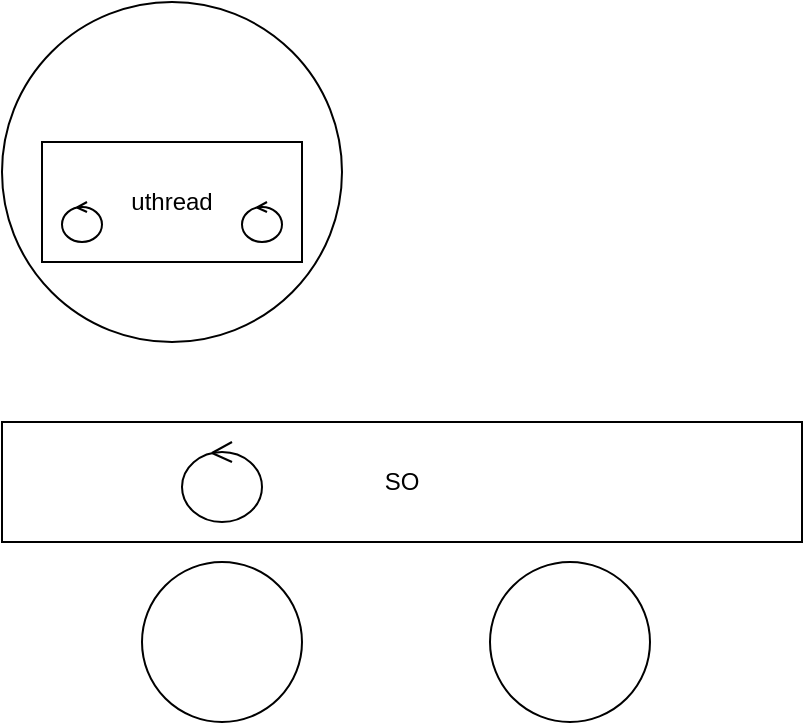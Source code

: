 <mxfile version="16.5.1" type="device" pages="2"><diagram id="dL5VzDqi7HNEsF7Y_SNx" name="Page-1"><mxGraphModel dx="770" dy="540" grid="1" gridSize="10" guides="1" tooltips="1" connect="1" arrows="1" fold="1" page="1" pageScale="1" pageWidth="827" pageHeight="1169" math="0" shadow="0"><root><mxCell id="0"/><mxCell id="1" parent="0"/><mxCell id="ATr0-H8tTWRv9ieW6L-m-9" value="" style="ellipse;whiteSpace=wrap;html=1;aspect=fixed;" vertex="1" parent="1"><mxGeometry x="150" y="90" width="170" height="170" as="geometry"/></mxCell><mxCell id="y2Fxxx1YGZyZpI8SRmZn-1" value="" style="ellipse;whiteSpace=wrap;html=1;aspect=fixed;" vertex="1" parent="1"><mxGeometry x="220" y="370" width="80" height="80" as="geometry"/></mxCell><mxCell id="y2Fxxx1YGZyZpI8SRmZn-2" value="" style="ellipse;whiteSpace=wrap;html=1;aspect=fixed;" vertex="1" parent="1"><mxGeometry x="394" y="370" width="80" height="80" as="geometry"/></mxCell><mxCell id="ATr0-H8tTWRv9ieW6L-m-1" value="uthread" style="rounded=0;whiteSpace=wrap;html=1;" vertex="1" parent="1"><mxGeometry x="170" y="160" width="130" height="60" as="geometry"/></mxCell><mxCell id="ATr0-H8tTWRv9ieW6L-m-5" value="SO" style="rounded=0;whiteSpace=wrap;html=1;" vertex="1" parent="1"><mxGeometry x="150" y="300" width="400" height="60" as="geometry"/></mxCell><mxCell id="ATr0-H8tTWRv9ieW6L-m-6" value="" style="ellipse;shape=umlControl;whiteSpace=wrap;html=1;" vertex="1" parent="1"><mxGeometry x="240" y="310" width="40" height="40" as="geometry"/></mxCell><mxCell id="ATr0-H8tTWRv9ieW6L-m-2" value="" style="ellipse;shape=umlControl;whiteSpace=wrap;html=1;" vertex="1" parent="1"><mxGeometry x="180" y="190" width="20" height="20" as="geometry"/></mxCell><mxCell id="ATr0-H8tTWRv9ieW6L-m-8" value="" style="ellipse;shape=umlControl;whiteSpace=wrap;html=1;" vertex="1" parent="1"><mxGeometry x="270" y="190" width="20" height="20" as="geometry"/></mxCell></root></mxGraphModel></diagram><diagram id="0G1PPBnqeYEppNOrZeec" name="Page-2"><mxGraphModel dx="513" dy="360" grid="1" gridSize="10" guides="1" tooltips="1" connect="1" arrows="1" fold="1" page="1" pageScale="1" pageWidth="827" pageHeight="1169" math="0" shadow="0"><root><mxCell id="38L1ulT0mQ9RPq0UNSbY-0"/><mxCell id="38L1ulT0mQ9RPq0UNSbY-1" parent="38L1ulT0mQ9RPq0UNSbY-0"/><mxCell id="38L1ulT0mQ9RPq0UNSbY-2" value="" style="verticalLabelPosition=bottom;verticalAlign=top;html=1;shape=mxgraph.basic.rect;fillColor2=none;strokeWidth=1;size=20;indent=5;" vertex="1" parent="38L1ulT0mQ9RPq0UNSbY-1"><mxGeometry x="200" y="80" width="80" height="200" as="geometry"/></mxCell><mxCell id="3w069yM5ZBtIH8Odu0-6-0" value="" style="verticalLabelPosition=bottom;verticalAlign=top;html=1;shape=mxgraph.basic.rect;fillColor2=none;strokeWidth=1;size=20;indent=5;" vertex="1" parent="38L1ulT0mQ9RPq0UNSbY-1"><mxGeometry x="440" y="80" width="80" height="200" as="geometry"/></mxCell><mxCell id="roJH_jWEt9adUcFoMShR-0" value="" style="verticalLabelPosition=bottom;verticalAlign=top;html=1;shape=mxgraph.basic.rect;fillColor2=none;strokeWidth=1;size=20;indent=5;" vertex="1" parent="38L1ulT0mQ9RPq0UNSbY-1"><mxGeometry x="200" y="80" width="80" height="20" as="geometry"/></mxCell><mxCell id="roJH_jWEt9adUcFoMShR-1" value="" style="verticalLabelPosition=bottom;verticalAlign=top;html=1;shape=mxgraph.basic.rect;fillColor2=none;strokeWidth=1;size=20;indent=5;" vertex="1" parent="38L1ulT0mQ9RPq0UNSbY-1"><mxGeometry x="440" y="80" width="80" height="20" as="geometry"/></mxCell><mxCell id="roJH_jWEt9adUcFoMShR-2" value="T1" style="text;html=1;align=center;verticalAlign=middle;resizable=0;points=[];autosize=1;strokeColor=none;fillColor=none;" vertex="1" parent="38L1ulT0mQ9RPq0UNSbY-1"><mxGeometry x="155" y="60" width="30" height="20" as="geometry"/></mxCell><mxCell id="roJH_jWEt9adUcFoMShR-3" value="T2" style="text;html=1;align=center;verticalAlign=middle;resizable=0;points=[];autosize=1;strokeColor=none;fillColor=none;" vertex="1" parent="38L1ulT0mQ9RPq0UNSbY-1"><mxGeometry x="400" y="60" width="30" height="20" as="geometry"/></mxCell><mxCell id="roJH_jWEt9adUcFoMShR-4" value="" style="endArrow=classic;html=1;rounded=0;" edge="1" parent="38L1ulT0mQ9RPq0UNSbY-1"><mxGeometry width="50" height="50" relative="1" as="geometry"><mxPoint x="300" y="160" as="sourcePoint"/><mxPoint x="420" y="160" as="targetPoint"/></mxGeometry></mxCell><mxCell id="roJH_jWEt9adUcFoMShR-6" value="" style="endArrow=classic;html=1;rounded=0;exitX=-0.029;exitY=0.367;exitDx=0;exitDy=0;exitPerimeter=0;" edge="1" parent="38L1ulT0mQ9RPq0UNSbY-1" source="roJH_jWEt9adUcFoMShR-0"><mxGeometry width="50" height="50" relative="1" as="geometry"><mxPoint x="140" y="180" as="sourcePoint"/><mxPoint x="198" y="250" as="targetPoint"/><Array as="points"><mxPoint x="160" y="87"/><mxPoint x="160" y="250"/></Array></mxGeometry></mxCell><mxCell id="roJH_jWEt9adUcFoMShR-8" value="" style="endArrow=classic;html=1;rounded=0;" edge="1" parent="38L1ulT0mQ9RPq0UNSbY-1"><mxGeometry width="50" height="50" relative="1" as="geometry"><mxPoint x="290" y="270" as="sourcePoint"/><mxPoint x="290" y="220" as="targetPoint"/></mxGeometry></mxCell></root></mxGraphModel></diagram></mxfile>